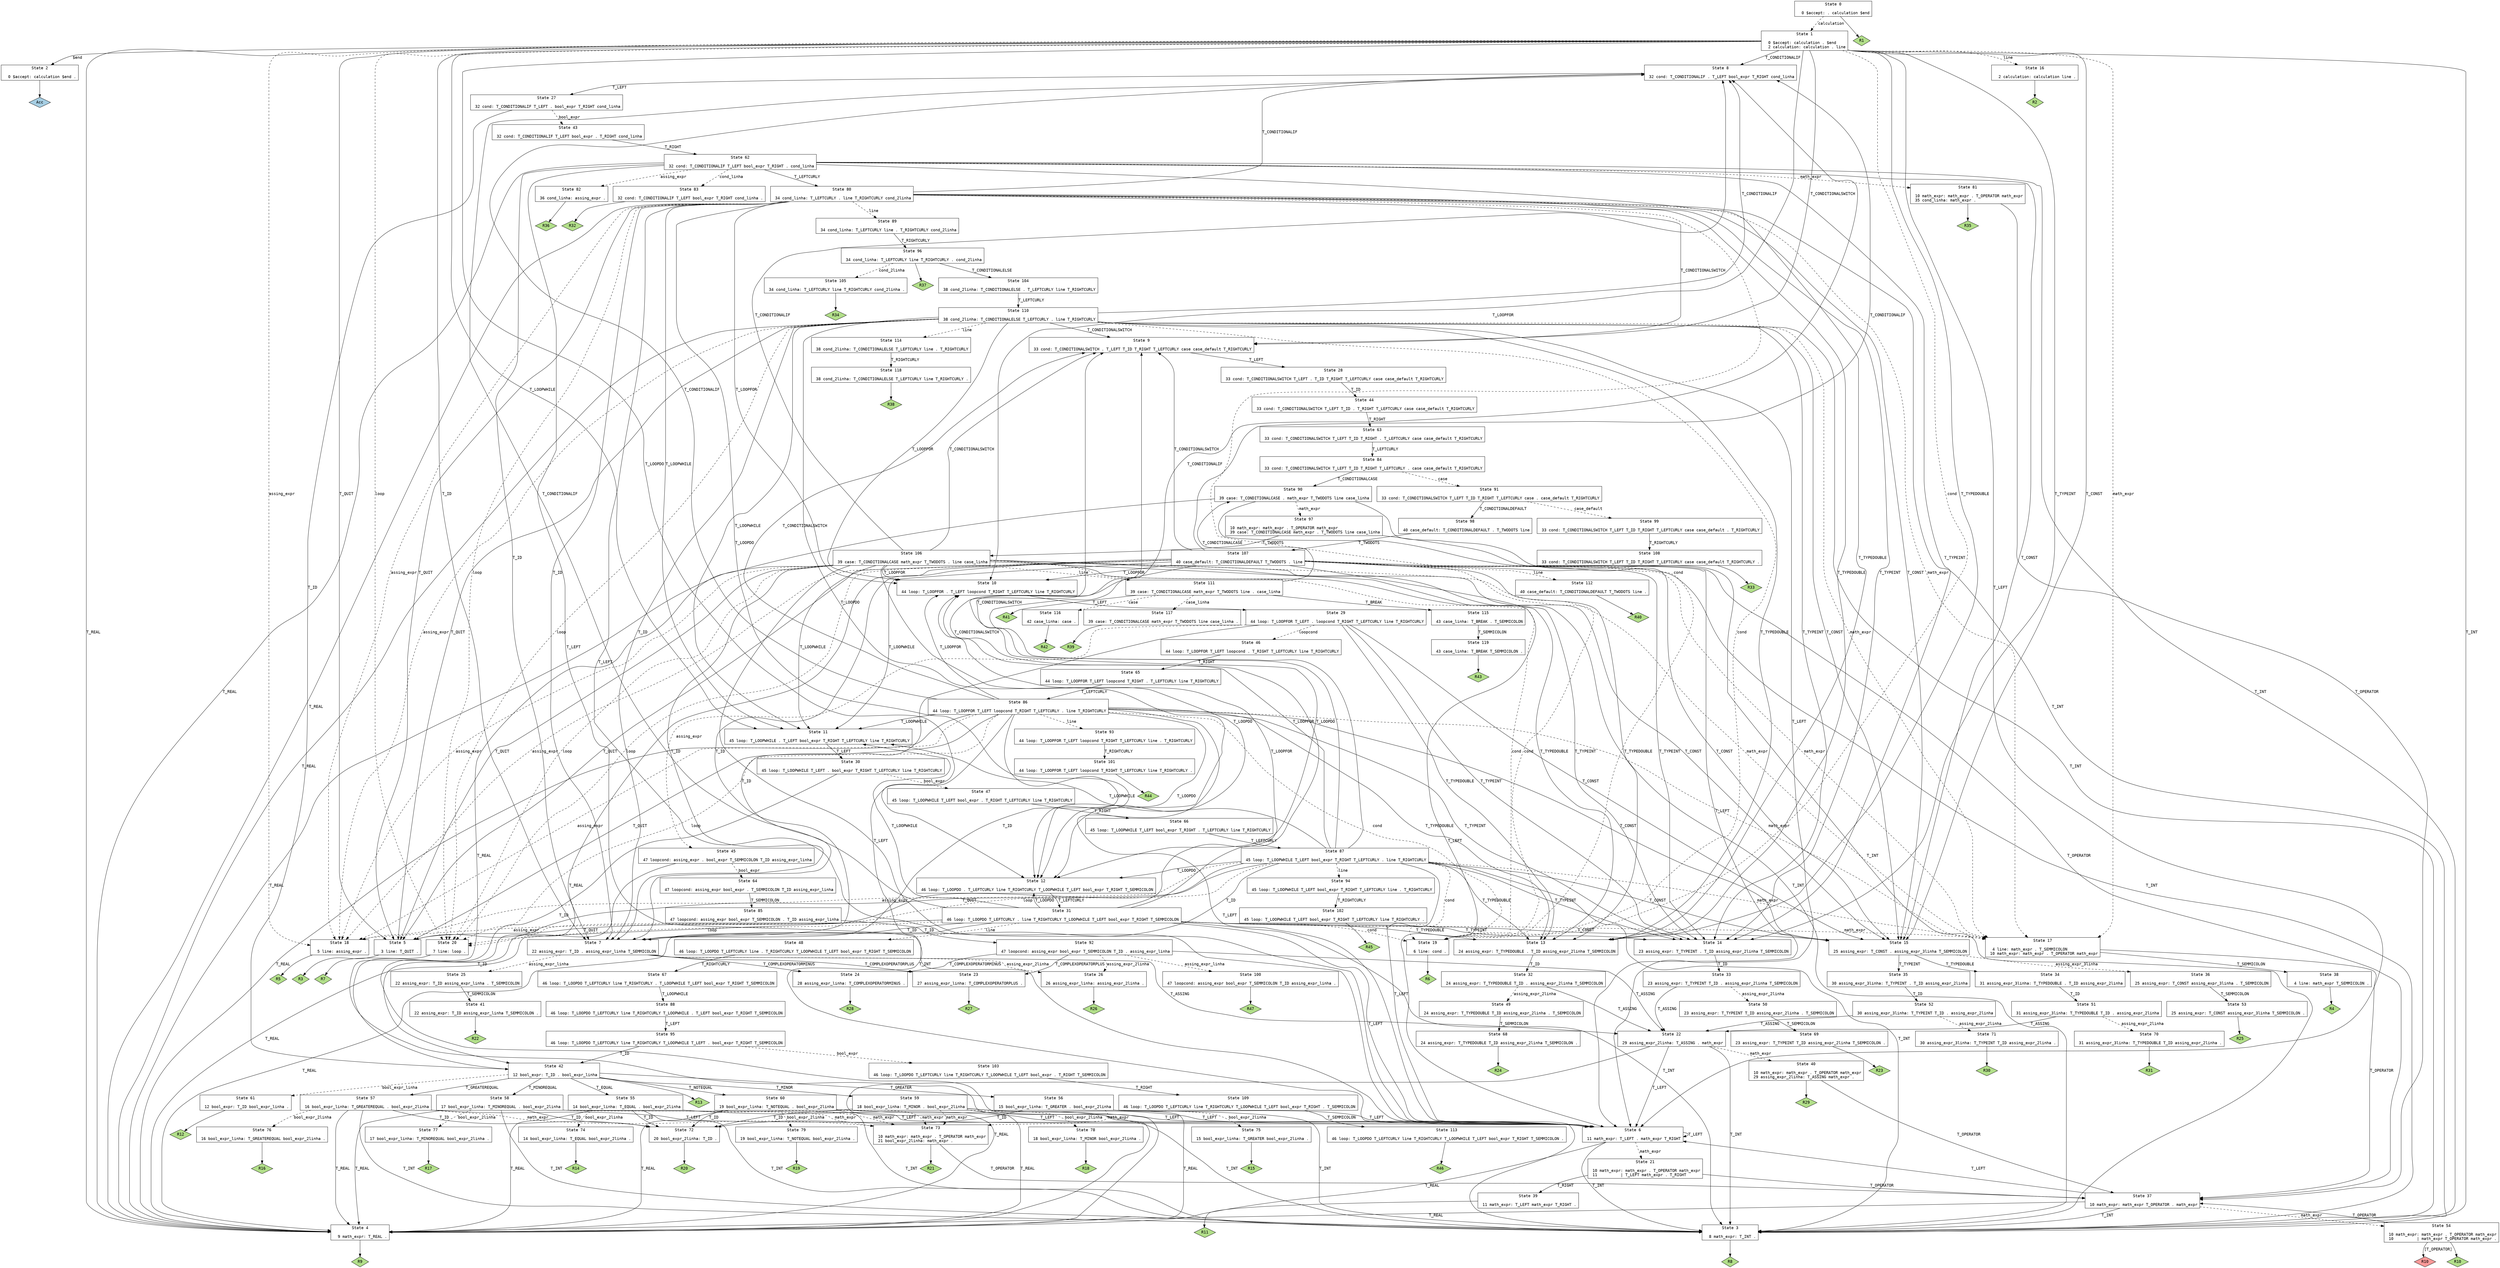 // Generated by GNU Bison 3.5.1.
// Report bugs to <bug-bison@gnu.org>.
// Home page: <https://www.gnu.org/software/bison/>.

digraph "com.y"
{
  node [fontname = courier, shape = box, colorscheme = paired6]
  edge [fontname = courier]

  0 [label="State 0\n\l  0 $accept: . calculation $end\l"]
  0 -> 1 [style=dashed label="calculation"]
  0 -> "0R1" [style=solid]
 "0R1" [label="R1", fillcolor=3, shape=diamond, style=filled]
  1 [label="State 1\n\l  0 $accept: calculation . $end\l  2 calculation: calculation . line\l"]
  1 -> 2 [style=solid label="$end"]
  1 -> 3 [style=solid label="T_INT"]
  1 -> 4 [style=solid label="T_REAL"]
  1 -> 5 [style=solid label="T_QUIT"]
  1 -> 6 [style=solid label="T_LEFT"]
  1 -> 7 [style=solid label="T_ID"]
  1 -> 8 [style=solid label="T_CONDITIONALIF"]
  1 -> 9 [style=solid label="T_CONDITIONALSWITCH"]
  1 -> 10 [style=solid label="T_LOOPFOR"]
  1 -> 11 [style=solid label="T_LOOPWHILE"]
  1 -> 12 [style=solid label="T_LOOPDO"]
  1 -> 13 [style=solid label="T_TYPEDOUBLE"]
  1 -> 14 [style=solid label="T_TYPEINT"]
  1 -> 15 [style=solid label="T_CONST"]
  1 -> 16 [style=dashed label="line"]
  1 -> 17 [style=dashed label="math_expr"]
  1 -> 18 [style=dashed label="assing_expr"]
  1 -> 19 [style=dashed label="cond"]
  1 -> 20 [style=dashed label="loop"]
  2 [label="State 2\n\l  0 $accept: calculation $end .\l"]
  2 -> "2R0" [style=solid]
 "2R0" [label="Acc", fillcolor=1, shape=diamond, style=filled]
  3 [label="State 3\n\l  8 math_expr: T_INT .\l"]
  3 -> "3R8" [style=solid]
 "3R8" [label="R8", fillcolor=3, shape=diamond, style=filled]
  4 [label="State 4\n\l  9 math_expr: T_REAL .\l"]
  4 -> "4R9" [style=solid]
 "4R9" [label="R9", fillcolor=3, shape=diamond, style=filled]
  5 [label="State 5\n\l  3 line: T_QUIT .\l"]
  5 -> "5R3" [style=solid]
 "5R3" [label="R3", fillcolor=3, shape=diamond, style=filled]
  6 [label="State 6\n\l 11 math_expr: T_LEFT . math_expr T_RIGHT\l"]
  6 -> 3 [style=solid label="T_INT"]
  6 -> 4 [style=solid label="T_REAL"]
  6 -> 6 [style=solid label="T_LEFT"]
  6 -> 21 [style=dashed label="math_expr"]
  7 [label="State 7\n\l 22 assing_expr: T_ID . assing_expr_linha T_SEMMICOLON\l"]
  7 -> 22 [style=solid label="T_ASSING"]
  7 -> 23 [style=solid label="T_COMPLEXOPERATORPLUS"]
  7 -> 24 [style=solid label="T_COMPLEXOPERATORMINUS"]
  7 -> 25 [style=dashed label="assing_expr_linha"]
  7 -> 26 [style=dashed label="assing_expr_2linha"]
  8 [label="State 8\n\l 32 cond: T_CONDITIONALIF . T_LEFT bool_expr T_RIGHT cond_linha\l"]
  8 -> 27 [style=solid label="T_LEFT"]
  9 [label="State 9\n\l 33 cond: T_CONDITIONALSWITCH . T_LEFT T_ID T_RIGHT T_LEFTCURLY case case_default T_RIGHTCURLY\l"]
  9 -> 28 [style=solid label="T_LEFT"]
  10 [label="State 10\n\l 44 loop: T_LOOPFOR . T_LEFT loopcond T_RIGHT T_LEFTCURLY line T_RIGHTCURLY\l"]
  10 -> 29 [style=solid label="T_LEFT"]
  11 [label="State 11\n\l 45 loop: T_LOOPWHILE . T_LEFT bool_expr T_RIGHT T_LEFTCURLY line T_RIGHTCURLY\l"]
  11 -> 30 [style=solid label="T_LEFT"]
  12 [label="State 12\n\l 46 loop: T_LOOPDO . T_LEFTCURLY line T_RIGHTCURLY T_LOOPWHILE T_LEFT bool_expr T_RIGHT T_SEMMICOLON\l"]
  12 -> 31 [style=solid label="T_LEFTCURLY"]
  13 [label="State 13\n\l 24 assing_expr: T_TYPEDOUBLE . T_ID assing_expr_2linha T_SEMMICOLON\l"]
  13 -> 32 [style=solid label="T_ID"]
  14 [label="State 14\n\l 23 assing_expr: T_TYPEINT . T_ID assing_expr_2linha T_SEMMICOLON\l"]
  14 -> 33 [style=solid label="T_ID"]
  15 [label="State 15\n\l 25 assing_expr: T_CONST . assing_expr_3linha T_SEMMICOLON\l"]
  15 -> 34 [style=solid label="T_TYPEDOUBLE"]
  15 -> 35 [style=solid label="T_TYPEINT"]
  15 -> 36 [style=dashed label="assing_expr_3linha"]
  16 [label="State 16\n\l  2 calculation: calculation line .\l"]
  16 -> "16R2" [style=solid]
 "16R2" [label="R2", fillcolor=3, shape=diamond, style=filled]
  17 [label="State 17\n\l  4 line: math_expr . T_SEMMICOLON\l 10 math_expr: math_expr . T_OPERATOR math_expr\l"]
  17 -> 37 [style=solid label="T_OPERATOR"]
  17 -> 38 [style=solid label="T_SEMMICOLON"]
  18 [label="State 18\n\l  5 line: assing_expr .\l"]
  18 -> "18R5" [style=solid]
 "18R5" [label="R5", fillcolor=3, shape=diamond, style=filled]
  19 [label="State 19\n\l  6 line: cond .\l"]
  19 -> "19R6" [style=solid]
 "19R6" [label="R6", fillcolor=3, shape=diamond, style=filled]
  20 [label="State 20\n\l  7 line: loop .\l"]
  20 -> "20R7" [style=solid]
 "20R7" [label="R7", fillcolor=3, shape=diamond, style=filled]
  21 [label="State 21\n\l 10 math_expr: math_expr . T_OPERATOR math_expr\l 11          | T_LEFT math_expr . T_RIGHT\l"]
  21 -> 37 [style=solid label="T_OPERATOR"]
  21 -> 39 [style=solid label="T_RIGHT"]
  22 [label="State 22\n\l 29 assing_expr_2linha: T_ASSING . math_expr\l"]
  22 -> 3 [style=solid label="T_INT"]
  22 -> 4 [style=solid label="T_REAL"]
  22 -> 6 [style=solid label="T_LEFT"]
  22 -> 40 [style=dashed label="math_expr"]
  23 [label="State 23\n\l 27 assing_expr_linha: T_COMPLEXOPERATORPLUS .\l"]
  23 -> "23R27" [style=solid]
 "23R27" [label="R27", fillcolor=3, shape=diamond, style=filled]
  24 [label="State 24\n\l 28 assing_expr_linha: T_COMPLEXOPERATORMINUS .\l"]
  24 -> "24R28" [style=solid]
 "24R28" [label="R28", fillcolor=3, shape=diamond, style=filled]
  25 [label="State 25\n\l 22 assing_expr: T_ID assing_expr_linha . T_SEMMICOLON\l"]
  25 -> 41 [style=solid label="T_SEMMICOLON"]
  26 [label="State 26\n\l 26 assing_expr_linha: assing_expr_2linha .\l"]
  26 -> "26R26" [style=solid]
 "26R26" [label="R26", fillcolor=3, shape=diamond, style=filled]
  27 [label="State 27\n\l 32 cond: T_CONDITIONALIF T_LEFT . bool_expr T_RIGHT cond_linha\l"]
  27 -> 42 [style=solid label="T_ID"]
  27 -> 43 [style=dashed label="bool_expr"]
  28 [label="State 28\n\l 33 cond: T_CONDITIONALSWITCH T_LEFT . T_ID T_RIGHT T_LEFTCURLY case case_default T_RIGHTCURLY\l"]
  28 -> 44 [style=solid label="T_ID"]
  29 [label="State 29\n\l 44 loop: T_LOOPFOR T_LEFT . loopcond T_RIGHT T_LEFTCURLY line T_RIGHTCURLY\l"]
  29 -> 7 [style=solid label="T_ID"]
  29 -> 13 [style=solid label="T_TYPEDOUBLE"]
  29 -> 14 [style=solid label="T_TYPEINT"]
  29 -> 15 [style=solid label="T_CONST"]
  29 -> 45 [style=dashed label="assing_expr"]
  29 -> 46 [style=dashed label="loopcond"]
  30 [label="State 30\n\l 45 loop: T_LOOPWHILE T_LEFT . bool_expr T_RIGHT T_LEFTCURLY line T_RIGHTCURLY\l"]
  30 -> 42 [style=solid label="T_ID"]
  30 -> 47 [style=dashed label="bool_expr"]
  31 [label="State 31\n\l 46 loop: T_LOOPDO T_LEFTCURLY . line T_RIGHTCURLY T_LOOPWHILE T_LEFT bool_expr T_RIGHT T_SEMMICOLON\l"]
  31 -> 3 [style=solid label="T_INT"]
  31 -> 4 [style=solid label="T_REAL"]
  31 -> 5 [style=solid label="T_QUIT"]
  31 -> 6 [style=solid label="T_LEFT"]
  31 -> 7 [style=solid label="T_ID"]
  31 -> 8 [style=solid label="T_CONDITIONALIF"]
  31 -> 9 [style=solid label="T_CONDITIONALSWITCH"]
  31 -> 10 [style=solid label="T_LOOPFOR"]
  31 -> 11 [style=solid label="T_LOOPWHILE"]
  31 -> 12 [style=solid label="T_LOOPDO"]
  31 -> 13 [style=solid label="T_TYPEDOUBLE"]
  31 -> 14 [style=solid label="T_TYPEINT"]
  31 -> 15 [style=solid label="T_CONST"]
  31 -> 48 [style=dashed label="line"]
  31 -> 17 [style=dashed label="math_expr"]
  31 -> 18 [style=dashed label="assing_expr"]
  31 -> 19 [style=dashed label="cond"]
  31 -> 20 [style=dashed label="loop"]
  32 [label="State 32\n\l 24 assing_expr: T_TYPEDOUBLE T_ID . assing_expr_2linha T_SEMMICOLON\l"]
  32 -> 22 [style=solid label="T_ASSING"]
  32 -> 49 [style=dashed label="assing_expr_2linha"]
  33 [label="State 33\n\l 23 assing_expr: T_TYPEINT T_ID . assing_expr_2linha T_SEMMICOLON\l"]
  33 -> 22 [style=solid label="T_ASSING"]
  33 -> 50 [style=dashed label="assing_expr_2linha"]
  34 [label="State 34\n\l 31 assing_expr_3linha: T_TYPEDOUBLE . T_ID assing_expr_2linha\l"]
  34 -> 51 [style=solid label="T_ID"]
  35 [label="State 35\n\l 30 assing_expr_3linha: T_TYPEINT . T_ID assing_expr_2linha\l"]
  35 -> 52 [style=solid label="T_ID"]
  36 [label="State 36\n\l 25 assing_expr: T_CONST assing_expr_3linha . T_SEMMICOLON\l"]
  36 -> 53 [style=solid label="T_SEMMICOLON"]
  37 [label="State 37\n\l 10 math_expr: math_expr T_OPERATOR . math_expr\l"]
  37 -> 3 [style=solid label="T_INT"]
  37 -> 4 [style=solid label="T_REAL"]
  37 -> 6 [style=solid label="T_LEFT"]
  37 -> 54 [style=dashed label="math_expr"]
  38 [label="State 38\n\l  4 line: math_expr T_SEMMICOLON .\l"]
  38 -> "38R4" [style=solid]
 "38R4" [label="R4", fillcolor=3, shape=diamond, style=filled]
  39 [label="State 39\n\l 11 math_expr: T_LEFT math_expr T_RIGHT .\l"]
  39 -> "39R11" [style=solid]
 "39R11" [label="R11", fillcolor=3, shape=diamond, style=filled]
  40 [label="State 40\n\l 10 math_expr: math_expr . T_OPERATOR math_expr\l 29 assing_expr_2linha: T_ASSING math_expr .\l"]
  40 -> 37 [style=solid label="T_OPERATOR"]
  40 -> "40R29" [style=solid]
 "40R29" [label="R29", fillcolor=3, shape=diamond, style=filled]
  41 [label="State 41\n\l 22 assing_expr: T_ID assing_expr_linha T_SEMMICOLON .\l"]
  41 -> "41R22" [style=solid]
 "41R22" [label="R22", fillcolor=3, shape=diamond, style=filled]
  42 [label="State 42\n\l 12 bool_expr: T_ID . bool_expr_linha\l"]
  42 -> 55 [style=solid label="T_EQUAL"]
  42 -> 56 [style=solid label="T_GREATER"]
  42 -> 57 [style=solid label="T_GREATEREQUAL"]
  42 -> 58 [style=solid label="T_MINOREQUAL"]
  42 -> 59 [style=solid label="T_MINOR"]
  42 -> 60 [style=solid label="T_NOTEQUAL"]
  42 -> 61 [style=dashed label="bool_expr_linha"]
  42 -> "42R13" [style=solid]
 "42R13" [label="R13", fillcolor=3, shape=diamond, style=filled]
  43 [label="State 43\n\l 32 cond: T_CONDITIONALIF T_LEFT bool_expr . T_RIGHT cond_linha\l"]
  43 -> 62 [style=solid label="T_RIGHT"]
  44 [label="State 44\n\l 33 cond: T_CONDITIONALSWITCH T_LEFT T_ID . T_RIGHT T_LEFTCURLY case case_default T_RIGHTCURLY\l"]
  44 -> 63 [style=solid label="T_RIGHT"]
  45 [label="State 45\n\l 47 loopcond: assing_expr . bool_expr T_SEMMICOLON T_ID assing_expr_linha\l"]
  45 -> 42 [style=solid label="T_ID"]
  45 -> 64 [style=dashed label="bool_expr"]
  46 [label="State 46\n\l 44 loop: T_LOOPFOR T_LEFT loopcond . T_RIGHT T_LEFTCURLY line T_RIGHTCURLY\l"]
  46 -> 65 [style=solid label="T_RIGHT"]
  47 [label="State 47\n\l 45 loop: T_LOOPWHILE T_LEFT bool_expr . T_RIGHT T_LEFTCURLY line T_RIGHTCURLY\l"]
  47 -> 66 [style=solid label="T_RIGHT"]
  48 [label="State 48\n\l 46 loop: T_LOOPDO T_LEFTCURLY line . T_RIGHTCURLY T_LOOPWHILE T_LEFT bool_expr T_RIGHT T_SEMMICOLON\l"]
  48 -> 67 [style=solid label="T_RIGHTCURLY"]
  49 [label="State 49\n\l 24 assing_expr: T_TYPEDOUBLE T_ID assing_expr_2linha . T_SEMMICOLON\l"]
  49 -> 68 [style=solid label="T_SEMMICOLON"]
  50 [label="State 50\n\l 23 assing_expr: T_TYPEINT T_ID assing_expr_2linha . T_SEMMICOLON\l"]
  50 -> 69 [style=solid label="T_SEMMICOLON"]
  51 [label="State 51\n\l 31 assing_expr_3linha: T_TYPEDOUBLE T_ID . assing_expr_2linha\l"]
  51 -> 22 [style=solid label="T_ASSING"]
  51 -> 70 [style=dashed label="assing_expr_2linha"]
  52 [label="State 52\n\l 30 assing_expr_3linha: T_TYPEINT T_ID . assing_expr_2linha\l"]
  52 -> 22 [style=solid label="T_ASSING"]
  52 -> 71 [style=dashed label="assing_expr_2linha"]
  53 [label="State 53\n\l 25 assing_expr: T_CONST assing_expr_3linha T_SEMMICOLON .\l"]
  53 -> "53R25" [style=solid]
 "53R25" [label="R25", fillcolor=3, shape=diamond, style=filled]
  54 [label="State 54\n\l 10 math_expr: math_expr . T_OPERATOR math_expr\l 10          | math_expr T_OPERATOR math_expr .\l"]
  54 -> 37 [style=solid label="T_OPERATOR"]
  54 -> "54R10d" [label="[T_OPERATOR]", style=solid]
 "54R10d" [label="R10", fillcolor=5, shape=diamond, style=filled]
  54 -> "54R10" [style=solid]
 "54R10" [label="R10", fillcolor=3, shape=diamond, style=filled]
  55 [label="State 55\n\l 14 bool_expr_linha: T_EQUAL . bool_expr_2linha\l"]
  55 -> 3 [style=solid label="T_INT"]
  55 -> 4 [style=solid label="T_REAL"]
  55 -> 6 [style=solid label="T_LEFT"]
  55 -> 72 [style=solid label="T_ID"]
  55 -> 73 [style=dashed label="math_expr"]
  55 -> 74 [style=dashed label="bool_expr_2linha"]
  56 [label="State 56\n\l 15 bool_expr_linha: T_GREATER . bool_expr_2linha\l"]
  56 -> 3 [style=solid label="T_INT"]
  56 -> 4 [style=solid label="T_REAL"]
  56 -> 6 [style=solid label="T_LEFT"]
  56 -> 72 [style=solid label="T_ID"]
  56 -> 73 [style=dashed label="math_expr"]
  56 -> 75 [style=dashed label="bool_expr_2linha"]
  57 [label="State 57\n\l 16 bool_expr_linha: T_GREATEREQUAL . bool_expr_2linha\l"]
  57 -> 3 [style=solid label="T_INT"]
  57 -> 4 [style=solid label="T_REAL"]
  57 -> 6 [style=solid label="T_LEFT"]
  57 -> 72 [style=solid label="T_ID"]
  57 -> 73 [style=dashed label="math_expr"]
  57 -> 76 [style=dashed label="bool_expr_2linha"]
  58 [label="State 58\n\l 17 bool_expr_linha: T_MINOREQUAL . bool_expr_2linha\l"]
  58 -> 3 [style=solid label="T_INT"]
  58 -> 4 [style=solid label="T_REAL"]
  58 -> 6 [style=solid label="T_LEFT"]
  58 -> 72 [style=solid label="T_ID"]
  58 -> 73 [style=dashed label="math_expr"]
  58 -> 77 [style=dashed label="bool_expr_2linha"]
  59 [label="State 59\n\l 18 bool_expr_linha: T_MINOR . bool_expr_2linha\l"]
  59 -> 3 [style=solid label="T_INT"]
  59 -> 4 [style=solid label="T_REAL"]
  59 -> 6 [style=solid label="T_LEFT"]
  59 -> 72 [style=solid label="T_ID"]
  59 -> 73 [style=dashed label="math_expr"]
  59 -> 78 [style=dashed label="bool_expr_2linha"]
  60 [label="State 60\n\l 19 bool_expr_linha: T_NOTEQUAL . bool_expr_2linha\l"]
  60 -> 3 [style=solid label="T_INT"]
  60 -> 4 [style=solid label="T_REAL"]
  60 -> 6 [style=solid label="T_LEFT"]
  60 -> 72 [style=solid label="T_ID"]
  60 -> 73 [style=dashed label="math_expr"]
  60 -> 79 [style=dashed label="bool_expr_2linha"]
  61 [label="State 61\n\l 12 bool_expr: T_ID bool_expr_linha .\l"]
  61 -> "61R12" [style=solid]
 "61R12" [label="R12", fillcolor=3, shape=diamond, style=filled]
  62 [label="State 62\n\l 32 cond: T_CONDITIONALIF T_LEFT bool_expr T_RIGHT . cond_linha\l"]
  62 -> 3 [style=solid label="T_INT"]
  62 -> 4 [style=solid label="T_REAL"]
  62 -> 6 [style=solid label="T_LEFT"]
  62 -> 7 [style=solid label="T_ID"]
  62 -> 80 [style=solid label="T_LEFTCURLY"]
  62 -> 13 [style=solid label="T_TYPEDOUBLE"]
  62 -> 14 [style=solid label="T_TYPEINT"]
  62 -> 15 [style=solid label="T_CONST"]
  62 -> 81 [style=dashed label="math_expr"]
  62 -> 82 [style=dashed label="assing_expr"]
  62 -> 83 [style=dashed label="cond_linha"]
  63 [label="State 63\n\l 33 cond: T_CONDITIONALSWITCH T_LEFT T_ID T_RIGHT . T_LEFTCURLY case case_default T_RIGHTCURLY\l"]
  63 -> 84 [style=solid label="T_LEFTCURLY"]
  64 [label="State 64\n\l 47 loopcond: assing_expr bool_expr . T_SEMMICOLON T_ID assing_expr_linha\l"]
  64 -> 85 [style=solid label="T_SEMMICOLON"]
  65 [label="State 65\n\l 44 loop: T_LOOPFOR T_LEFT loopcond T_RIGHT . T_LEFTCURLY line T_RIGHTCURLY\l"]
  65 -> 86 [style=solid label="T_LEFTCURLY"]
  66 [label="State 66\n\l 45 loop: T_LOOPWHILE T_LEFT bool_expr T_RIGHT . T_LEFTCURLY line T_RIGHTCURLY\l"]
  66 -> 87 [style=solid label="T_LEFTCURLY"]
  67 [label="State 67\n\l 46 loop: T_LOOPDO T_LEFTCURLY line T_RIGHTCURLY . T_LOOPWHILE T_LEFT bool_expr T_RIGHT T_SEMMICOLON\l"]
  67 -> 88 [style=solid label="T_LOOPWHILE"]
  68 [label="State 68\n\l 24 assing_expr: T_TYPEDOUBLE T_ID assing_expr_2linha T_SEMMICOLON .\l"]
  68 -> "68R24" [style=solid]
 "68R24" [label="R24", fillcolor=3, shape=diamond, style=filled]
  69 [label="State 69\n\l 23 assing_expr: T_TYPEINT T_ID assing_expr_2linha T_SEMMICOLON .\l"]
  69 -> "69R23" [style=solid]
 "69R23" [label="R23", fillcolor=3, shape=diamond, style=filled]
  70 [label="State 70\n\l 31 assing_expr_3linha: T_TYPEDOUBLE T_ID assing_expr_2linha .\l"]
  70 -> "70R31" [style=solid]
 "70R31" [label="R31", fillcolor=3, shape=diamond, style=filled]
  71 [label="State 71\n\l 30 assing_expr_3linha: T_TYPEINT T_ID assing_expr_2linha .\l"]
  71 -> "71R30" [style=solid]
 "71R30" [label="R30", fillcolor=3, shape=diamond, style=filled]
  72 [label="State 72\n\l 20 bool_expr_2linha: T_ID .\l"]
  72 -> "72R20" [style=solid]
 "72R20" [label="R20", fillcolor=3, shape=diamond, style=filled]
  73 [label="State 73\n\l 10 math_expr: math_expr . T_OPERATOR math_expr\l 21 bool_expr_2linha: math_expr .\l"]
  73 -> 37 [style=solid label="T_OPERATOR"]
  73 -> "73R21" [style=solid]
 "73R21" [label="R21", fillcolor=3, shape=diamond, style=filled]
  74 [label="State 74\n\l 14 bool_expr_linha: T_EQUAL bool_expr_2linha .\l"]
  74 -> "74R14" [style=solid]
 "74R14" [label="R14", fillcolor=3, shape=diamond, style=filled]
  75 [label="State 75\n\l 15 bool_expr_linha: T_GREATER bool_expr_2linha .\l"]
  75 -> "75R15" [style=solid]
 "75R15" [label="R15", fillcolor=3, shape=diamond, style=filled]
  76 [label="State 76\n\l 16 bool_expr_linha: T_GREATEREQUAL bool_expr_2linha .\l"]
  76 -> "76R16" [style=solid]
 "76R16" [label="R16", fillcolor=3, shape=diamond, style=filled]
  77 [label="State 77\n\l 17 bool_expr_linha: T_MINOREQUAL bool_expr_2linha .\l"]
  77 -> "77R17" [style=solid]
 "77R17" [label="R17", fillcolor=3, shape=diamond, style=filled]
  78 [label="State 78\n\l 18 bool_expr_linha: T_MINOR bool_expr_2linha .\l"]
  78 -> "78R18" [style=solid]
 "78R18" [label="R18", fillcolor=3, shape=diamond, style=filled]
  79 [label="State 79\n\l 19 bool_expr_linha: T_NOTEQUAL bool_expr_2linha .\l"]
  79 -> "79R19" [style=solid]
 "79R19" [label="R19", fillcolor=3, shape=diamond, style=filled]
  80 [label="State 80\n\l 34 cond_linha: T_LEFTCURLY . line T_RIGHTCURLY cond_2linha\l"]
  80 -> 3 [style=solid label="T_INT"]
  80 -> 4 [style=solid label="T_REAL"]
  80 -> 5 [style=solid label="T_QUIT"]
  80 -> 6 [style=solid label="T_LEFT"]
  80 -> 7 [style=solid label="T_ID"]
  80 -> 8 [style=solid label="T_CONDITIONALIF"]
  80 -> 9 [style=solid label="T_CONDITIONALSWITCH"]
  80 -> 10 [style=solid label="T_LOOPFOR"]
  80 -> 11 [style=solid label="T_LOOPWHILE"]
  80 -> 12 [style=solid label="T_LOOPDO"]
  80 -> 13 [style=solid label="T_TYPEDOUBLE"]
  80 -> 14 [style=solid label="T_TYPEINT"]
  80 -> 15 [style=solid label="T_CONST"]
  80 -> 89 [style=dashed label="line"]
  80 -> 17 [style=dashed label="math_expr"]
  80 -> 18 [style=dashed label="assing_expr"]
  80 -> 19 [style=dashed label="cond"]
  80 -> 20 [style=dashed label="loop"]
  81 [label="State 81\n\l 10 math_expr: math_expr . T_OPERATOR math_expr\l 35 cond_linha: math_expr .\l"]
  81 -> 37 [style=solid label="T_OPERATOR"]
  81 -> "81R35" [style=solid]
 "81R35" [label="R35", fillcolor=3, shape=diamond, style=filled]
  82 [label="State 82\n\l 36 cond_linha: assing_expr .\l"]
  82 -> "82R36" [style=solid]
 "82R36" [label="R36", fillcolor=3, shape=diamond, style=filled]
  83 [label="State 83\n\l 32 cond: T_CONDITIONALIF T_LEFT bool_expr T_RIGHT cond_linha .\l"]
  83 -> "83R32" [style=solid]
 "83R32" [label="R32", fillcolor=3, shape=diamond, style=filled]
  84 [label="State 84\n\l 33 cond: T_CONDITIONALSWITCH T_LEFT T_ID T_RIGHT T_LEFTCURLY . case case_default T_RIGHTCURLY\l"]
  84 -> 90 [style=solid label="T_CONDITIONALCASE"]
  84 -> 91 [style=dashed label="case"]
  85 [label="State 85\n\l 47 loopcond: assing_expr bool_expr T_SEMMICOLON . T_ID assing_expr_linha\l"]
  85 -> 92 [style=solid label="T_ID"]
  86 [label="State 86\n\l 44 loop: T_LOOPFOR T_LEFT loopcond T_RIGHT T_LEFTCURLY . line T_RIGHTCURLY\l"]
  86 -> 3 [style=solid label="T_INT"]
  86 -> 4 [style=solid label="T_REAL"]
  86 -> 5 [style=solid label="T_QUIT"]
  86 -> 6 [style=solid label="T_LEFT"]
  86 -> 7 [style=solid label="T_ID"]
  86 -> 8 [style=solid label="T_CONDITIONALIF"]
  86 -> 9 [style=solid label="T_CONDITIONALSWITCH"]
  86 -> 10 [style=solid label="T_LOOPFOR"]
  86 -> 11 [style=solid label="T_LOOPWHILE"]
  86 -> 12 [style=solid label="T_LOOPDO"]
  86 -> 13 [style=solid label="T_TYPEDOUBLE"]
  86 -> 14 [style=solid label="T_TYPEINT"]
  86 -> 15 [style=solid label="T_CONST"]
  86 -> 93 [style=dashed label="line"]
  86 -> 17 [style=dashed label="math_expr"]
  86 -> 18 [style=dashed label="assing_expr"]
  86 -> 19 [style=dashed label="cond"]
  86 -> 20 [style=dashed label="loop"]
  87 [label="State 87\n\l 45 loop: T_LOOPWHILE T_LEFT bool_expr T_RIGHT T_LEFTCURLY . line T_RIGHTCURLY\l"]
  87 -> 3 [style=solid label="T_INT"]
  87 -> 4 [style=solid label="T_REAL"]
  87 -> 5 [style=solid label="T_QUIT"]
  87 -> 6 [style=solid label="T_LEFT"]
  87 -> 7 [style=solid label="T_ID"]
  87 -> 8 [style=solid label="T_CONDITIONALIF"]
  87 -> 9 [style=solid label="T_CONDITIONALSWITCH"]
  87 -> 10 [style=solid label="T_LOOPFOR"]
  87 -> 11 [style=solid label="T_LOOPWHILE"]
  87 -> 12 [style=solid label="T_LOOPDO"]
  87 -> 13 [style=solid label="T_TYPEDOUBLE"]
  87 -> 14 [style=solid label="T_TYPEINT"]
  87 -> 15 [style=solid label="T_CONST"]
  87 -> 94 [style=dashed label="line"]
  87 -> 17 [style=dashed label="math_expr"]
  87 -> 18 [style=dashed label="assing_expr"]
  87 -> 19 [style=dashed label="cond"]
  87 -> 20 [style=dashed label="loop"]
  88 [label="State 88\n\l 46 loop: T_LOOPDO T_LEFTCURLY line T_RIGHTCURLY T_LOOPWHILE . T_LEFT bool_expr T_RIGHT T_SEMMICOLON\l"]
  88 -> 95 [style=solid label="T_LEFT"]
  89 [label="State 89\n\l 34 cond_linha: T_LEFTCURLY line . T_RIGHTCURLY cond_2linha\l"]
  89 -> 96 [style=solid label="T_RIGHTCURLY"]
  90 [label="State 90\n\l 39 case: T_CONDITIONALCASE . math_expr T_TWODOTS line case_linha\l"]
  90 -> 3 [style=solid label="T_INT"]
  90 -> 4 [style=solid label="T_REAL"]
  90 -> 6 [style=solid label="T_LEFT"]
  90 -> 97 [style=dashed label="math_expr"]
  91 [label="State 91\n\l 33 cond: T_CONDITIONALSWITCH T_LEFT T_ID T_RIGHT T_LEFTCURLY case . case_default T_RIGHTCURLY\l"]
  91 -> 98 [style=solid label="T_CONDITIONALDEFAULT"]
  91 -> 99 [style=dashed label="case_default"]
  92 [label="State 92\n\l 47 loopcond: assing_expr bool_expr T_SEMMICOLON T_ID . assing_expr_linha\l"]
  92 -> 22 [style=solid label="T_ASSING"]
  92 -> 23 [style=solid label="T_COMPLEXOPERATORPLUS"]
  92 -> 24 [style=solid label="T_COMPLEXOPERATORMINUS"]
  92 -> 100 [style=dashed label="assing_expr_linha"]
  92 -> 26 [style=dashed label="assing_expr_2linha"]
  93 [label="State 93\n\l 44 loop: T_LOOPFOR T_LEFT loopcond T_RIGHT T_LEFTCURLY line . T_RIGHTCURLY\l"]
  93 -> 101 [style=solid label="T_RIGHTCURLY"]
  94 [label="State 94\n\l 45 loop: T_LOOPWHILE T_LEFT bool_expr T_RIGHT T_LEFTCURLY line . T_RIGHTCURLY\l"]
  94 -> 102 [style=solid label="T_RIGHTCURLY"]
  95 [label="State 95\n\l 46 loop: T_LOOPDO T_LEFTCURLY line T_RIGHTCURLY T_LOOPWHILE T_LEFT . bool_expr T_RIGHT T_SEMMICOLON\l"]
  95 -> 42 [style=solid label="T_ID"]
  95 -> 103 [style=dashed label="bool_expr"]
  96 [label="State 96\n\l 34 cond_linha: T_LEFTCURLY line T_RIGHTCURLY . cond_2linha\l"]
  96 -> 104 [style=solid label="T_CONDITIONALELSE"]
  96 -> 105 [style=dashed label="cond_2linha"]
  96 -> "96R37" [style=solid]
 "96R37" [label="R37", fillcolor=3, shape=diamond, style=filled]
  97 [label="State 97\n\l 10 math_expr: math_expr . T_OPERATOR math_expr\l 39 case: T_CONDITIONALCASE math_expr . T_TWODOTS line case_linha\l"]
  97 -> 37 [style=solid label="T_OPERATOR"]
  97 -> 106 [style=solid label="T_TWODOTS"]
  98 [label="State 98\n\l 40 case_default: T_CONDITIONALDEFAULT . T_TWODOTS line\l"]
  98 -> 107 [style=solid label="T_TWODOTS"]
  99 [label="State 99\n\l 33 cond: T_CONDITIONALSWITCH T_LEFT T_ID T_RIGHT T_LEFTCURLY case case_default . T_RIGHTCURLY\l"]
  99 -> 108 [style=solid label="T_RIGHTCURLY"]
  100 [label="State 100\n\l 47 loopcond: assing_expr bool_expr T_SEMMICOLON T_ID assing_expr_linha .\l"]
  100 -> "100R47" [style=solid]
 "100R47" [label="R47", fillcolor=3, shape=diamond, style=filled]
  101 [label="State 101\n\l 44 loop: T_LOOPFOR T_LEFT loopcond T_RIGHT T_LEFTCURLY line T_RIGHTCURLY .\l"]
  101 -> "101R44" [style=solid]
 "101R44" [label="R44", fillcolor=3, shape=diamond, style=filled]
  102 [label="State 102\n\l 45 loop: T_LOOPWHILE T_LEFT bool_expr T_RIGHT T_LEFTCURLY line T_RIGHTCURLY .\l"]
  102 -> "102R45" [style=solid]
 "102R45" [label="R45", fillcolor=3, shape=diamond, style=filled]
  103 [label="State 103\n\l 46 loop: T_LOOPDO T_LEFTCURLY line T_RIGHTCURLY T_LOOPWHILE T_LEFT bool_expr . T_RIGHT T_SEMMICOLON\l"]
  103 -> 109 [style=solid label="T_RIGHT"]
  104 [label="State 104\n\l 38 cond_2linha: T_CONDITIONALELSE . T_LEFTCURLY line T_RIGHTCURLY\l"]
  104 -> 110 [style=solid label="T_LEFTCURLY"]
  105 [label="State 105\n\l 34 cond_linha: T_LEFTCURLY line T_RIGHTCURLY cond_2linha .\l"]
  105 -> "105R34" [style=solid]
 "105R34" [label="R34", fillcolor=3, shape=diamond, style=filled]
  106 [label="State 106\n\l 39 case: T_CONDITIONALCASE math_expr T_TWODOTS . line case_linha\l"]
  106 -> 3 [style=solid label="T_INT"]
  106 -> 4 [style=solid label="T_REAL"]
  106 -> 5 [style=solid label="T_QUIT"]
  106 -> 6 [style=solid label="T_LEFT"]
  106 -> 7 [style=solid label="T_ID"]
  106 -> 8 [style=solid label="T_CONDITIONALIF"]
  106 -> 9 [style=solid label="T_CONDITIONALSWITCH"]
  106 -> 10 [style=solid label="T_LOOPFOR"]
  106 -> 11 [style=solid label="T_LOOPWHILE"]
  106 -> 12 [style=solid label="T_LOOPDO"]
  106 -> 13 [style=solid label="T_TYPEDOUBLE"]
  106 -> 14 [style=solid label="T_TYPEINT"]
  106 -> 15 [style=solid label="T_CONST"]
  106 -> 111 [style=dashed label="line"]
  106 -> 17 [style=dashed label="math_expr"]
  106 -> 18 [style=dashed label="assing_expr"]
  106 -> 19 [style=dashed label="cond"]
  106 -> 20 [style=dashed label="loop"]
  107 [label="State 107\n\l 40 case_default: T_CONDITIONALDEFAULT T_TWODOTS . line\l"]
  107 -> 3 [style=solid label="T_INT"]
  107 -> 4 [style=solid label="T_REAL"]
  107 -> 5 [style=solid label="T_QUIT"]
  107 -> 6 [style=solid label="T_LEFT"]
  107 -> 7 [style=solid label="T_ID"]
  107 -> 8 [style=solid label="T_CONDITIONALIF"]
  107 -> 9 [style=solid label="T_CONDITIONALSWITCH"]
  107 -> 10 [style=solid label="T_LOOPFOR"]
  107 -> 11 [style=solid label="T_LOOPWHILE"]
  107 -> 12 [style=solid label="T_LOOPDO"]
  107 -> 13 [style=solid label="T_TYPEDOUBLE"]
  107 -> 14 [style=solid label="T_TYPEINT"]
  107 -> 15 [style=solid label="T_CONST"]
  107 -> 112 [style=dashed label="line"]
  107 -> 17 [style=dashed label="math_expr"]
  107 -> 18 [style=dashed label="assing_expr"]
  107 -> 19 [style=dashed label="cond"]
  107 -> 20 [style=dashed label="loop"]
  108 [label="State 108\n\l 33 cond: T_CONDITIONALSWITCH T_LEFT T_ID T_RIGHT T_LEFTCURLY case case_default T_RIGHTCURLY .\l"]
  108 -> "108R33" [style=solid]
 "108R33" [label="R33", fillcolor=3, shape=diamond, style=filled]
  109 [label="State 109\n\l 46 loop: T_LOOPDO T_LEFTCURLY line T_RIGHTCURLY T_LOOPWHILE T_LEFT bool_expr T_RIGHT . T_SEMMICOLON\l"]
  109 -> 113 [style=solid label="T_SEMMICOLON"]
  110 [label="State 110\n\l 38 cond_2linha: T_CONDITIONALELSE T_LEFTCURLY . line T_RIGHTCURLY\l"]
  110 -> 3 [style=solid label="T_INT"]
  110 -> 4 [style=solid label="T_REAL"]
  110 -> 5 [style=solid label="T_QUIT"]
  110 -> 6 [style=solid label="T_LEFT"]
  110 -> 7 [style=solid label="T_ID"]
  110 -> 8 [style=solid label="T_CONDITIONALIF"]
  110 -> 9 [style=solid label="T_CONDITIONALSWITCH"]
  110 -> 10 [style=solid label="T_LOOPFOR"]
  110 -> 11 [style=solid label="T_LOOPWHILE"]
  110 -> 12 [style=solid label="T_LOOPDO"]
  110 -> 13 [style=solid label="T_TYPEDOUBLE"]
  110 -> 14 [style=solid label="T_TYPEINT"]
  110 -> 15 [style=solid label="T_CONST"]
  110 -> 114 [style=dashed label="line"]
  110 -> 17 [style=dashed label="math_expr"]
  110 -> 18 [style=dashed label="assing_expr"]
  110 -> 19 [style=dashed label="cond"]
  110 -> 20 [style=dashed label="loop"]
  111 [label="State 111\n\l 39 case: T_CONDITIONALCASE math_expr T_TWODOTS line . case_linha\l"]
  111 -> 90 [style=solid label="T_CONDITIONALCASE"]
  111 -> 115 [style=solid label="T_BREAK"]
  111 -> 116 [style=dashed label="case"]
  111 -> 117 [style=dashed label="case_linha"]
  111 -> "111R41" [style=solid]
 "111R41" [label="R41", fillcolor=3, shape=diamond, style=filled]
  112 [label="State 112\n\l 40 case_default: T_CONDITIONALDEFAULT T_TWODOTS line .\l"]
  112 -> "112R40" [style=solid]
 "112R40" [label="R40", fillcolor=3, shape=diamond, style=filled]
  113 [label="State 113\n\l 46 loop: T_LOOPDO T_LEFTCURLY line T_RIGHTCURLY T_LOOPWHILE T_LEFT bool_expr T_RIGHT T_SEMMICOLON .\l"]
  113 -> "113R46" [style=solid]
 "113R46" [label="R46", fillcolor=3, shape=diamond, style=filled]
  114 [label="State 114\n\l 38 cond_2linha: T_CONDITIONALELSE T_LEFTCURLY line . T_RIGHTCURLY\l"]
  114 -> 118 [style=solid label="T_RIGHTCURLY"]
  115 [label="State 115\n\l 43 case_linha: T_BREAK . T_SEMMICOLON\l"]
  115 -> 119 [style=solid label="T_SEMMICOLON"]
  116 [label="State 116\n\l 42 case_linha: case .\l"]
  116 -> "116R42" [style=solid]
 "116R42" [label="R42", fillcolor=3, shape=diamond, style=filled]
  117 [label="State 117\n\l 39 case: T_CONDITIONALCASE math_expr T_TWODOTS line case_linha .\l"]
  117 -> "117R39" [style=solid]
 "117R39" [label="R39", fillcolor=3, shape=diamond, style=filled]
  118 [label="State 118\n\l 38 cond_2linha: T_CONDITIONALELSE T_LEFTCURLY line T_RIGHTCURLY .\l"]
  118 -> "118R38" [style=solid]
 "118R38" [label="R38", fillcolor=3, shape=diamond, style=filled]
  119 [label="State 119\n\l 43 case_linha: T_BREAK T_SEMMICOLON .\l"]
  119 -> "119R43" [style=solid]
 "119R43" [label="R43", fillcolor=3, shape=diamond, style=filled]
}
